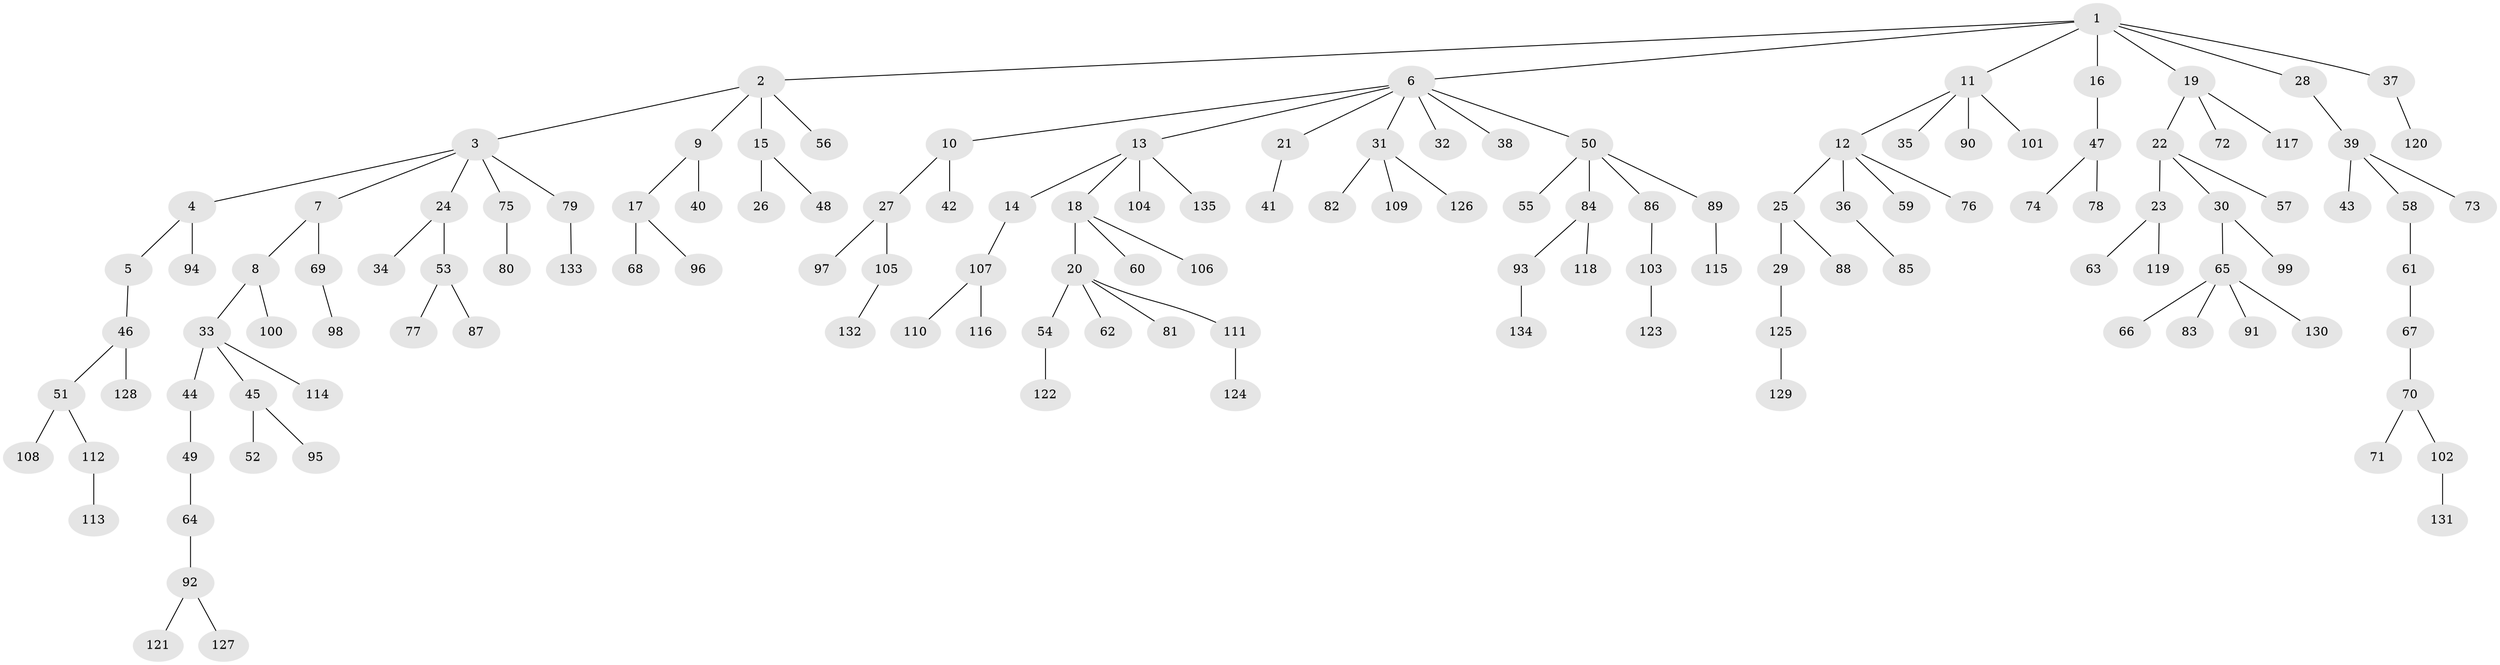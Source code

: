// coarse degree distribution, {7: 0.033707865168539325, 4: 0.07865168539325842, 3: 0.11235955056179775, 2: 0.3146067415730337, 1: 0.4606741573033708}
// Generated by graph-tools (version 1.1) at 2025/42/03/06/25 10:42:02]
// undirected, 135 vertices, 134 edges
graph export_dot {
graph [start="1"]
  node [color=gray90,style=filled];
  1;
  2;
  3;
  4;
  5;
  6;
  7;
  8;
  9;
  10;
  11;
  12;
  13;
  14;
  15;
  16;
  17;
  18;
  19;
  20;
  21;
  22;
  23;
  24;
  25;
  26;
  27;
  28;
  29;
  30;
  31;
  32;
  33;
  34;
  35;
  36;
  37;
  38;
  39;
  40;
  41;
  42;
  43;
  44;
  45;
  46;
  47;
  48;
  49;
  50;
  51;
  52;
  53;
  54;
  55;
  56;
  57;
  58;
  59;
  60;
  61;
  62;
  63;
  64;
  65;
  66;
  67;
  68;
  69;
  70;
  71;
  72;
  73;
  74;
  75;
  76;
  77;
  78;
  79;
  80;
  81;
  82;
  83;
  84;
  85;
  86;
  87;
  88;
  89;
  90;
  91;
  92;
  93;
  94;
  95;
  96;
  97;
  98;
  99;
  100;
  101;
  102;
  103;
  104;
  105;
  106;
  107;
  108;
  109;
  110;
  111;
  112;
  113;
  114;
  115;
  116;
  117;
  118;
  119;
  120;
  121;
  122;
  123;
  124;
  125;
  126;
  127;
  128;
  129;
  130;
  131;
  132;
  133;
  134;
  135;
  1 -- 2;
  1 -- 6;
  1 -- 11;
  1 -- 16;
  1 -- 19;
  1 -- 28;
  1 -- 37;
  2 -- 3;
  2 -- 9;
  2 -- 15;
  2 -- 56;
  3 -- 4;
  3 -- 7;
  3 -- 24;
  3 -- 75;
  3 -- 79;
  4 -- 5;
  4 -- 94;
  5 -- 46;
  6 -- 10;
  6 -- 13;
  6 -- 21;
  6 -- 31;
  6 -- 32;
  6 -- 38;
  6 -- 50;
  7 -- 8;
  7 -- 69;
  8 -- 33;
  8 -- 100;
  9 -- 17;
  9 -- 40;
  10 -- 27;
  10 -- 42;
  11 -- 12;
  11 -- 35;
  11 -- 90;
  11 -- 101;
  12 -- 25;
  12 -- 36;
  12 -- 59;
  12 -- 76;
  13 -- 14;
  13 -- 18;
  13 -- 104;
  13 -- 135;
  14 -- 107;
  15 -- 26;
  15 -- 48;
  16 -- 47;
  17 -- 68;
  17 -- 96;
  18 -- 20;
  18 -- 60;
  18 -- 106;
  19 -- 22;
  19 -- 72;
  19 -- 117;
  20 -- 54;
  20 -- 62;
  20 -- 81;
  20 -- 111;
  21 -- 41;
  22 -- 23;
  22 -- 30;
  22 -- 57;
  23 -- 63;
  23 -- 119;
  24 -- 34;
  24 -- 53;
  25 -- 29;
  25 -- 88;
  27 -- 97;
  27 -- 105;
  28 -- 39;
  29 -- 125;
  30 -- 65;
  30 -- 99;
  31 -- 82;
  31 -- 109;
  31 -- 126;
  33 -- 44;
  33 -- 45;
  33 -- 114;
  36 -- 85;
  37 -- 120;
  39 -- 43;
  39 -- 58;
  39 -- 73;
  44 -- 49;
  45 -- 52;
  45 -- 95;
  46 -- 51;
  46 -- 128;
  47 -- 74;
  47 -- 78;
  49 -- 64;
  50 -- 55;
  50 -- 84;
  50 -- 86;
  50 -- 89;
  51 -- 108;
  51 -- 112;
  53 -- 77;
  53 -- 87;
  54 -- 122;
  58 -- 61;
  61 -- 67;
  64 -- 92;
  65 -- 66;
  65 -- 83;
  65 -- 91;
  65 -- 130;
  67 -- 70;
  69 -- 98;
  70 -- 71;
  70 -- 102;
  75 -- 80;
  79 -- 133;
  84 -- 93;
  84 -- 118;
  86 -- 103;
  89 -- 115;
  92 -- 121;
  92 -- 127;
  93 -- 134;
  102 -- 131;
  103 -- 123;
  105 -- 132;
  107 -- 110;
  107 -- 116;
  111 -- 124;
  112 -- 113;
  125 -- 129;
}
